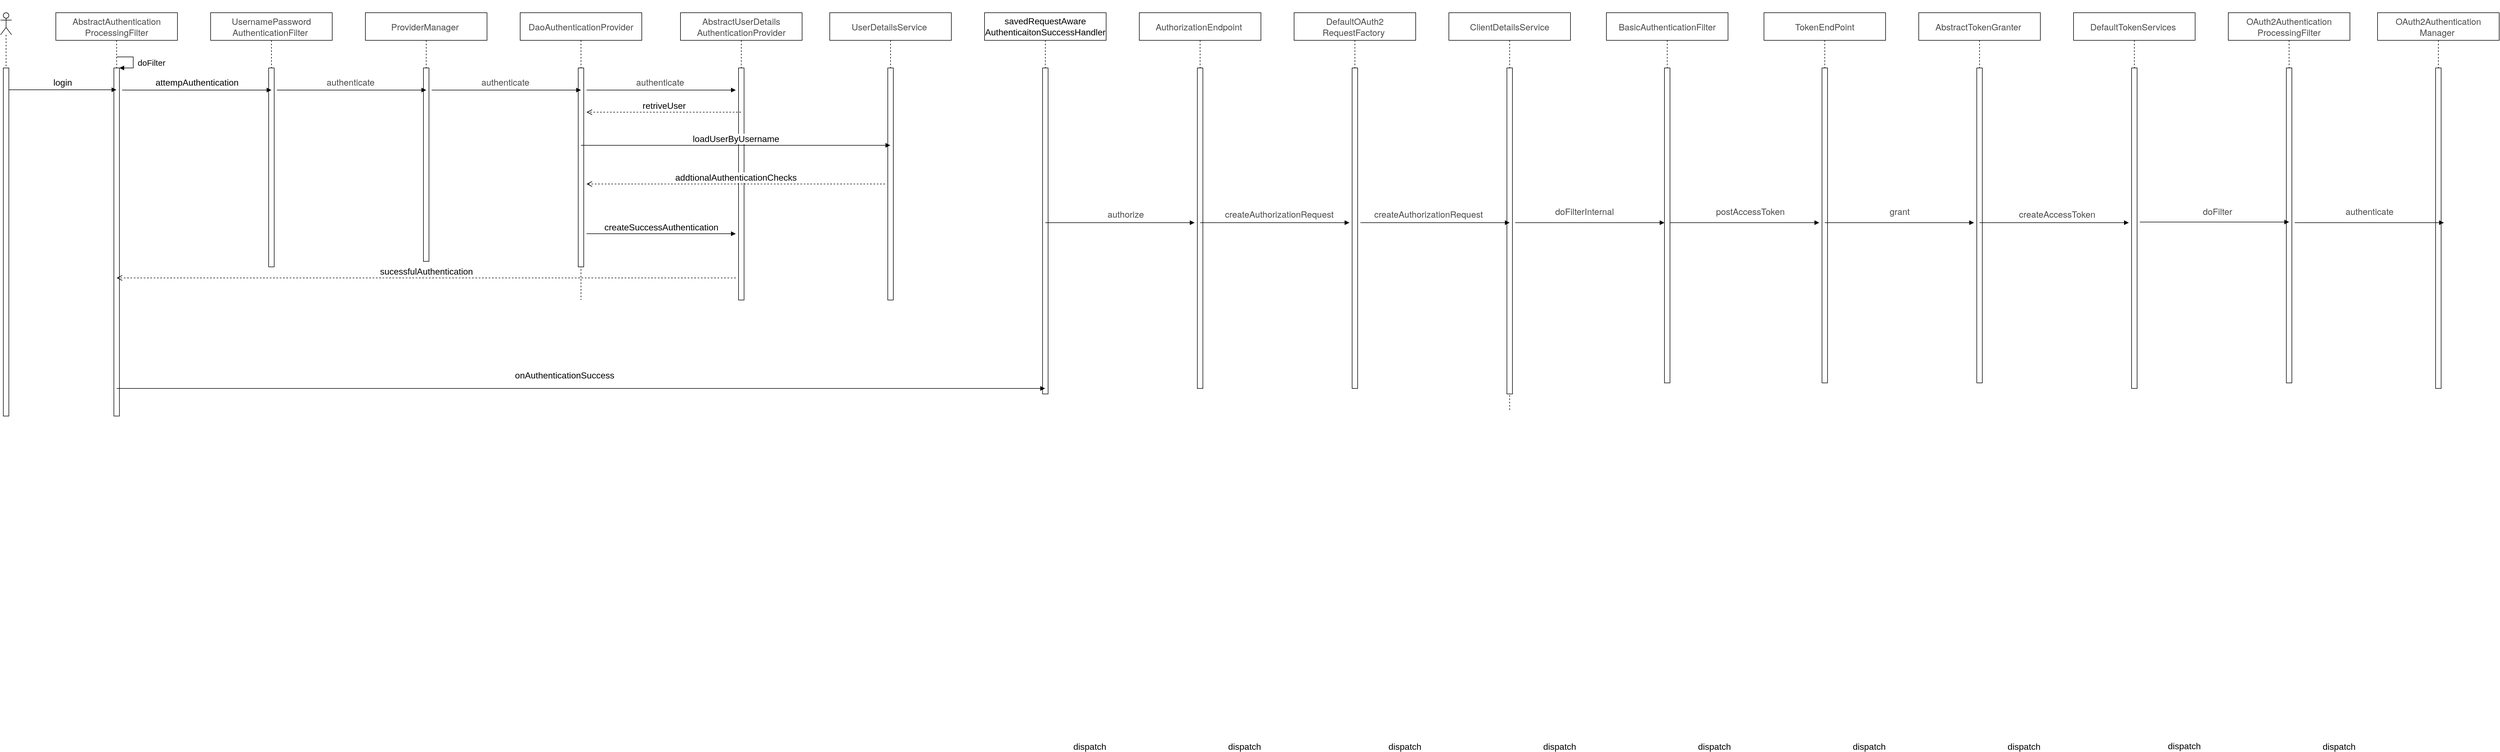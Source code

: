 <mxfile version="15.1.1" type="github">
  <diagram id="kgpKYQtTHZ0yAKxKKP6v" name="Page-1">
    <mxGraphModel dx="1673" dy="896" grid="1" gridSize="10" guides="1" tooltips="1" connect="1" arrows="1" fold="1" page="1" pageScale="1" pageWidth="850" pageHeight="1100" math="0" shadow="0">
      <root>
        <mxCell id="0" />
        <mxCell id="1" parent="0" />
        <mxCell id="kSTq1fEqpQHj7kY_lpa0-28" value="" style="shape=umlLifeline;participant=umlActor;perimeter=lifelinePerimeter;whiteSpace=wrap;html=1;container=1;collapsible=0;recursiveResize=0;verticalAlign=top;spacingTop=36;outlineConnect=0;" vertex="1" parent="1">
          <mxGeometry x="70" y="80" width="20" height="730" as="geometry" />
        </mxCell>
        <mxCell id="kSTq1fEqpQHj7kY_lpa0-29" value="" style="html=1;points=[];perimeter=orthogonalPerimeter;" vertex="1" parent="kSTq1fEqpQHj7kY_lpa0-28">
          <mxGeometry x="5" y="100" width="10" height="630" as="geometry" />
        </mxCell>
        <mxCell id="kSTq1fEqpQHj7kY_lpa0-30" value="&lt;span style=&quot;color: rgb(75 , 75 , 75) ; font-family: &amp;#34;pingfang sc&amp;#34; , &amp;#34;microsoft yahei&amp;#34; , &amp;#34;helvetica neue&amp;#34; , &amp;#34;helvetica&amp;#34; , &amp;#34;arial&amp;#34; , sans-serif ; font-size: 16px ; background-color: rgb(255 , 255 , 255)&quot;&gt;AbstractAuthentication&lt;br&gt;ProcessingFilter&lt;/span&gt;" style="shape=umlLifeline;perimeter=lifelinePerimeter;whiteSpace=wrap;html=1;container=1;collapsible=0;recursiveResize=0;outlineConnect=0;strokeWidth=1;perimeterSpacing=1;size=50;" vertex="1" parent="1">
          <mxGeometry x="170" y="80" width="220" height="730" as="geometry" />
        </mxCell>
        <mxCell id="kSTq1fEqpQHj7kY_lpa0-40" value="" style="html=1;points=[];perimeter=orthogonalPerimeter;strokeWidth=1;" vertex="1" parent="kSTq1fEqpQHj7kY_lpa0-30">
          <mxGeometry x="105" y="100" width="10" height="630" as="geometry" />
        </mxCell>
        <mxCell id="kSTq1fEqpQHj7kY_lpa0-42" value="&lt;font style=&quot;font-size: 16px&quot;&gt;login&lt;/font&gt;" style="html=1;verticalAlign=bottom;endArrow=block;fontSize=18;" edge="1" parent="1" target="kSTq1fEqpQHj7kY_lpa0-30">
          <mxGeometry width="80" relative="1" as="geometry">
            <mxPoint x="85" y="219.5" as="sourcePoint" />
            <mxPoint x="165" y="219.5" as="targetPoint" />
          </mxGeometry>
        </mxCell>
        <mxCell id="kSTq1fEqpQHj7kY_lpa0-43" value="&lt;span style=&quot;color: rgb(75 , 75 , 75) ; font-family: &amp;#34;pingfang sc&amp;#34; , &amp;#34;microsoft yahei&amp;#34; , &amp;#34;helvetica neue&amp;#34; , &amp;#34;helvetica&amp;#34; , &amp;#34;arial&amp;#34; , sans-serif ; font-size: 16px ; background-color: rgb(255 , 255 , 255)&quot;&gt;UsernamePassword&lt;/span&gt;&lt;br style=&quot;color: rgb(75 , 75 , 75) ; font-family: &amp;#34;pingfang sc&amp;#34; , &amp;#34;microsoft yahei&amp;#34; , &amp;#34;helvetica neue&amp;#34; , &amp;#34;helvetica&amp;#34; , &amp;#34;arial&amp;#34; , sans-serif ; font-size: 16px&quot;&gt;&lt;span style=&quot;color: rgb(75 , 75 , 75) ; font-family: &amp;#34;pingfang sc&amp;#34; , &amp;#34;microsoft yahei&amp;#34; , &amp;#34;helvetica neue&amp;#34; , &amp;#34;helvetica&amp;#34; , &amp;#34;arial&amp;#34; , sans-serif ; font-size: 16px ; background-color: rgb(255 , 255 , 255)&quot;&gt;AuthenticationFilter&amp;nbsp;&lt;/span&gt;" style="shape=umlLifeline;perimeter=lifelinePerimeter;whiteSpace=wrap;html=1;container=1;collapsible=0;recursiveResize=0;outlineConnect=0;strokeWidth=1;perimeterSpacing=1;size=50;" vertex="1" parent="1">
          <mxGeometry x="450" y="80" width="220" height="460" as="geometry" />
        </mxCell>
        <mxCell id="kSTq1fEqpQHj7kY_lpa0-44" value="" style="html=1;points=[];perimeter=orthogonalPerimeter;strokeWidth=1;" vertex="1" parent="kSTq1fEqpQHj7kY_lpa0-43">
          <mxGeometry x="105" y="100" width="10" height="360" as="geometry" />
        </mxCell>
        <mxCell id="kSTq1fEqpQHj7kY_lpa0-45" value="&lt;span style=&quot;color: rgb(75 , 75 , 75) ; font-family: &amp;#34;pingfang sc&amp;#34; , &amp;#34;microsoft yahei&amp;#34; , &amp;#34;helvetica neue&amp;#34; , &amp;#34;helvetica&amp;#34; , &amp;#34;arial&amp;#34; , sans-serif ; font-size: 16px ; background-color: rgb(255 , 255 , 255)&quot;&gt;ProviderManager&amp;nbsp;&lt;/span&gt;" style="shape=umlLifeline;perimeter=lifelinePerimeter;whiteSpace=wrap;html=1;container=1;collapsible=0;recursiveResize=0;outlineConnect=0;strokeWidth=1;perimeterSpacing=1;size=50;" vertex="1" parent="1">
          <mxGeometry x="730" y="80" width="220" height="450" as="geometry" />
        </mxCell>
        <mxCell id="kSTq1fEqpQHj7kY_lpa0-46" value="" style="html=1;points=[];perimeter=orthogonalPerimeter;strokeWidth=1;" vertex="1" parent="kSTq1fEqpQHj7kY_lpa0-45">
          <mxGeometry x="105" y="100" width="10" height="350" as="geometry" />
        </mxCell>
        <mxCell id="kSTq1fEqpQHj7kY_lpa0-47" value="&lt;span style=&quot;color: rgb(75 , 75 , 75) ; font-family: &amp;#34;pingfang sc&amp;#34; , &amp;#34;microsoft yahei&amp;#34; , &amp;#34;helvetica neue&amp;#34; , &amp;#34;helvetica&amp;#34; , &amp;#34;arial&amp;#34; , sans-serif ; font-size: 16px ; background-color: rgb(255 , 255 , 255)&quot;&gt;DaoAuthenticationProvider&lt;/span&gt;" style="shape=umlLifeline;perimeter=lifelinePerimeter;whiteSpace=wrap;html=1;container=1;collapsible=0;recursiveResize=0;outlineConnect=0;strokeWidth=1;perimeterSpacing=1;size=50;" vertex="1" parent="1">
          <mxGeometry x="1010" y="80" width="220" height="520" as="geometry" />
        </mxCell>
        <mxCell id="kSTq1fEqpQHj7kY_lpa0-48" value="" style="html=1;points=[];perimeter=orthogonalPerimeter;strokeWidth=1;" vertex="1" parent="kSTq1fEqpQHj7kY_lpa0-47">
          <mxGeometry x="105" y="100" width="10" height="360" as="geometry" />
        </mxCell>
        <mxCell id="kSTq1fEqpQHj7kY_lpa0-49" value="&lt;span style=&quot;color: rgb(75 , 75 , 75) ; font-family: &amp;#34;pingfang sc&amp;#34; , &amp;#34;microsoft yahei&amp;#34; , &amp;#34;helvetica neue&amp;#34; , &amp;#34;helvetica&amp;#34; , &amp;#34;arial&amp;#34; , sans-serif ; font-size: 16px ; background-color: rgb(255 , 255 , 255)&quot;&gt;AbstractUserDetails&lt;/span&gt;&lt;br style=&quot;color: rgb(75 , 75 , 75) ; font-family: &amp;#34;pingfang sc&amp;#34; , &amp;#34;microsoft yahei&amp;#34; , &amp;#34;helvetica neue&amp;#34; , &amp;#34;helvetica&amp;#34; , &amp;#34;arial&amp;#34; , sans-serif ; font-size: 16px&quot;&gt;&lt;span style=&quot;color: rgb(75 , 75 , 75) ; font-family: &amp;#34;pingfang sc&amp;#34; , &amp;#34;microsoft yahei&amp;#34; , &amp;#34;helvetica neue&amp;#34; , &amp;#34;helvetica&amp;#34; , &amp;#34;arial&amp;#34; , sans-serif ; font-size: 16px ; background-color: rgb(255 , 255 , 255)&quot;&gt;AuthenticationProvider&lt;/span&gt;" style="shape=umlLifeline;perimeter=lifelinePerimeter;whiteSpace=wrap;html=1;container=1;collapsible=0;recursiveResize=0;outlineConnect=0;strokeWidth=1;perimeterSpacing=1;size=50;" vertex="1" parent="1">
          <mxGeometry x="1300" y="80" width="220" height="520" as="geometry" />
        </mxCell>
        <mxCell id="kSTq1fEqpQHj7kY_lpa0-50" value="" style="html=1;points=[];perimeter=orthogonalPerimeter;strokeWidth=1;" vertex="1" parent="kSTq1fEqpQHj7kY_lpa0-49">
          <mxGeometry x="105" y="100" width="10" height="420" as="geometry" />
        </mxCell>
        <mxCell id="kSTq1fEqpQHj7kY_lpa0-51" value="&lt;span style=&quot;color: rgb(75 , 75 , 75) ; font-family: &amp;#34;pingfang sc&amp;#34; , &amp;#34;microsoft yahei&amp;#34; , &amp;#34;helvetica neue&amp;#34; , &amp;#34;helvetica&amp;#34; , &amp;#34;arial&amp;#34; , sans-serif ; font-size: 16px ; background-color: rgb(255 , 255 , 255)&quot;&gt;UserDetailsService&amp;nbsp;&lt;/span&gt;" style="shape=umlLifeline;perimeter=lifelinePerimeter;whiteSpace=wrap;html=1;container=1;collapsible=0;recursiveResize=0;outlineConnect=0;strokeWidth=1;perimeterSpacing=1;size=50;" vertex="1" parent="1">
          <mxGeometry x="1570" y="80" width="220" height="520" as="geometry" />
        </mxCell>
        <mxCell id="kSTq1fEqpQHj7kY_lpa0-52" value="" style="html=1;points=[];perimeter=orthogonalPerimeter;strokeWidth=1;" vertex="1" parent="kSTq1fEqpQHj7kY_lpa0-51">
          <mxGeometry x="105" y="100" width="10" height="420" as="geometry" />
        </mxCell>
        <mxCell id="kSTq1fEqpQHj7kY_lpa0-53" value="&lt;font style=&quot;font-size: 16px&quot;&gt;savedRequestAware&lt;br&gt;AuthenticaitonSuccessHandler&lt;br&gt;&lt;/font&gt;" style="shape=umlLifeline;perimeter=lifelinePerimeter;whiteSpace=wrap;html=1;container=1;collapsible=0;recursiveResize=0;outlineConnect=0;strokeWidth=1;perimeterSpacing=1;size=50;" vertex="1" parent="1">
          <mxGeometry x="1850" y="80" width="220" height="690" as="geometry" />
        </mxCell>
        <mxCell id="kSTq1fEqpQHj7kY_lpa0-54" value="" style="html=1;points=[];perimeter=orthogonalPerimeter;strokeWidth=1;" vertex="1" parent="kSTq1fEqpQHj7kY_lpa0-53">
          <mxGeometry x="105" y="100" width="10" height="590" as="geometry" />
        </mxCell>
        <mxCell id="kSTq1fEqpQHj7kY_lpa0-55" value="&lt;span style=&quot;color: rgb(75 , 75 , 75) ; font-family: &amp;#34;pingfang sc&amp;#34; , &amp;#34;microsoft yahei&amp;#34; , &amp;#34;helvetica neue&amp;#34; , &amp;#34;helvetica&amp;#34; , &amp;#34;arial&amp;#34; , sans-serif ; font-size: 16px ; background-color: rgb(255 , 255 , 255)&quot;&gt;AuthorizationEndpoint&amp;nbsp;&lt;/span&gt;" style="shape=umlLifeline;perimeter=lifelinePerimeter;whiteSpace=wrap;html=1;container=1;collapsible=0;recursiveResize=0;outlineConnect=0;strokeWidth=1;perimeterSpacing=1;size=50;" vertex="1" parent="1">
          <mxGeometry x="2130" y="80" width="220" height="680" as="geometry" />
        </mxCell>
        <mxCell id="kSTq1fEqpQHj7kY_lpa0-56" value="" style="html=1;points=[];perimeter=orthogonalPerimeter;strokeWidth=1;" vertex="1" parent="kSTq1fEqpQHj7kY_lpa0-55">
          <mxGeometry x="105" y="100" width="10" height="580" as="geometry" />
        </mxCell>
        <mxCell id="kSTq1fEqpQHj7kY_lpa0-59" value="&lt;span style=&quot;color: rgb(75 , 75 , 75) ; font-family: &amp;#34;pingfang sc&amp;#34; , &amp;#34;microsoft yahei&amp;#34; , &amp;#34;helvetica neue&amp;#34; , &amp;#34;helvetica&amp;#34; , &amp;#34;arial&amp;#34; , sans-serif ; font-size: 16px ; background-color: rgb(255 , 255 , 255)&quot;&gt;DefaultOAuth2&lt;/span&gt;&lt;br style=&quot;color: rgb(75 , 75 , 75) ; font-family: &amp;#34;pingfang sc&amp;#34; , &amp;#34;microsoft yahei&amp;#34; , &amp;#34;helvetica neue&amp;#34; , &amp;#34;helvetica&amp;#34; , &amp;#34;arial&amp;#34; , sans-serif ; font-size: 16px&quot;&gt;&lt;span style=&quot;color: rgb(75 , 75 , 75) ; font-family: &amp;#34;pingfang sc&amp;#34; , &amp;#34;microsoft yahei&amp;#34; , &amp;#34;helvetica neue&amp;#34; , &amp;#34;helvetica&amp;#34; , &amp;#34;arial&amp;#34; , sans-serif ; font-size: 16px ; background-color: rgb(255 , 255 , 255)&quot;&gt;RequestFactory&amp;nbsp;&lt;/span&gt;" style="shape=umlLifeline;perimeter=lifelinePerimeter;whiteSpace=wrap;html=1;container=1;collapsible=0;recursiveResize=0;outlineConnect=0;strokeWidth=1;perimeterSpacing=1;size=50;" vertex="1" parent="1">
          <mxGeometry x="2410" y="80" width="220" height="680" as="geometry" />
        </mxCell>
        <mxCell id="kSTq1fEqpQHj7kY_lpa0-60" value="" style="html=1;points=[];perimeter=orthogonalPerimeter;strokeWidth=1;" vertex="1" parent="kSTq1fEqpQHj7kY_lpa0-59">
          <mxGeometry x="105" y="100" width="10" height="580" as="geometry" />
        </mxCell>
        <mxCell id="kSTq1fEqpQHj7kY_lpa0-61" value="&lt;span style=&quot;color: rgb(75 , 75 , 75) ; font-family: &amp;#34;pingfang sc&amp;#34; , &amp;#34;microsoft yahei&amp;#34; , &amp;#34;helvetica neue&amp;#34; , &amp;#34;helvetica&amp;#34; , &amp;#34;arial&amp;#34; , sans-serif ; font-size: 16px ; background-color: rgb(255 , 255 , 255)&quot;&gt;ClientDetailsService&lt;/span&gt;" style="shape=umlLifeline;perimeter=lifelinePerimeter;whiteSpace=wrap;html=1;container=1;collapsible=0;recursiveResize=0;outlineConnect=0;strokeWidth=1;perimeterSpacing=1;size=50;" vertex="1" parent="1">
          <mxGeometry x="2690" y="80" width="220" height="720" as="geometry" />
        </mxCell>
        <mxCell id="kSTq1fEqpQHj7kY_lpa0-62" value="" style="html=1;points=[];perimeter=orthogonalPerimeter;strokeWidth=1;" vertex="1" parent="kSTq1fEqpQHj7kY_lpa0-61">
          <mxGeometry x="105" y="100" width="10" height="590" as="geometry" />
        </mxCell>
        <mxCell id="kSTq1fEqpQHj7kY_lpa0-65" value="&#xa;&#xa;&lt;span style=&quot;color: rgb(75, 75, 75); font-family: &amp;quot;pingfang sc&amp;quot;, &amp;quot;microsoft yahei&amp;quot;, &amp;quot;helvetica neue&amp;quot;, helvetica, arial, sans-serif; font-size: 16px; font-style: normal; font-weight: 400; letter-spacing: normal; text-align: center; text-indent: 0px; text-transform: none; word-spacing: 0px; background-color: rgb(255, 255, 255); display: inline; float: none;&quot;&gt;BasicAuthenticationFilter&lt;/span&gt;&#xa;&#xa;" style="shape=umlLifeline;perimeter=lifelinePerimeter;whiteSpace=wrap;html=1;container=1;collapsible=0;recursiveResize=0;outlineConnect=0;strokeWidth=1;perimeterSpacing=1;size=50;" vertex="1" parent="1">
          <mxGeometry x="2975" y="80" width="220" height="670" as="geometry" />
        </mxCell>
        <mxCell id="kSTq1fEqpQHj7kY_lpa0-66" value="" style="html=1;points=[];perimeter=orthogonalPerimeter;strokeWidth=1;" vertex="1" parent="kSTq1fEqpQHj7kY_lpa0-65">
          <mxGeometry x="105" y="100" width="10" height="570" as="geometry" />
        </mxCell>
        <mxCell id="kSTq1fEqpQHj7kY_lpa0-67" value="&#xa;&#xa;&lt;span style=&quot;color: rgb(75, 75, 75); font-family: &amp;quot;pingfang sc&amp;quot;, &amp;quot;microsoft yahei&amp;quot;, &amp;quot;helvetica neue&amp;quot;, helvetica, arial, sans-serif; font-size: 16px; font-style: normal; font-weight: 400; letter-spacing: normal; text-align: center; text-indent: 0px; text-transform: none; word-spacing: 0px; background-color: rgb(255, 255, 255); display: inline; float: none;&quot;&gt;TokenEndPoint&lt;/span&gt;&#xa;&#xa;" style="shape=umlLifeline;perimeter=lifelinePerimeter;whiteSpace=wrap;html=1;container=1;collapsible=0;recursiveResize=0;outlineConnect=0;strokeWidth=1;perimeterSpacing=1;size=50;" vertex="1" parent="1">
          <mxGeometry x="3260" y="80" width="220" height="670" as="geometry" />
        </mxCell>
        <mxCell id="kSTq1fEqpQHj7kY_lpa0-68" value="" style="html=1;points=[];perimeter=orthogonalPerimeter;strokeWidth=1;" vertex="1" parent="kSTq1fEqpQHj7kY_lpa0-67">
          <mxGeometry x="105" y="100" width="10" height="570" as="geometry" />
        </mxCell>
        <mxCell id="kSTq1fEqpQHj7kY_lpa0-69" value="&#xa;&#xa;&lt;span style=&quot;color: rgb(75, 75, 75); font-family: &amp;quot;pingfang sc&amp;quot;, &amp;quot;microsoft yahei&amp;quot;, &amp;quot;helvetica neue&amp;quot;, helvetica, arial, sans-serif; font-size: 16px; font-style: normal; font-weight: 400; letter-spacing: normal; text-align: center; text-indent: 0px; text-transform: none; word-spacing: 0px; background-color: rgb(255, 255, 255); display: inline; float: none;&quot;&gt;AbstractTokenGranter&amp;nbsp;&lt;/span&gt;&#xa;&#xa;" style="shape=umlLifeline;perimeter=lifelinePerimeter;whiteSpace=wrap;html=1;container=1;collapsible=0;recursiveResize=0;outlineConnect=0;strokeWidth=1;perimeterSpacing=1;size=50;" vertex="1" parent="1">
          <mxGeometry x="3540" y="80" width="220" height="670" as="geometry" />
        </mxCell>
        <mxCell id="kSTq1fEqpQHj7kY_lpa0-70" value="" style="html=1;points=[];perimeter=orthogonalPerimeter;strokeWidth=1;" vertex="1" parent="kSTq1fEqpQHj7kY_lpa0-69">
          <mxGeometry x="105" y="100" width="10" height="570" as="geometry" />
        </mxCell>
        <mxCell id="kSTq1fEqpQHj7kY_lpa0-72" value="&#xa;&#xa;&lt;span style=&quot;color: rgb(75, 75, 75); font-family: &amp;quot;pingfang sc&amp;quot;, &amp;quot;microsoft yahei&amp;quot;, &amp;quot;helvetica neue&amp;quot;, helvetica, arial, sans-serif; font-size: 16px; font-style: normal; font-weight: 400; letter-spacing: normal; text-align: center; text-indent: 0px; text-transform: none; word-spacing: 0px; background-color: rgb(255, 255, 255); display: inline; float: none;&quot;&gt;DefaultTokenServices&amp;nbsp;&lt;/span&gt;&#xa;&#xa;" style="shape=umlLifeline;perimeter=lifelinePerimeter;whiteSpace=wrap;html=1;container=1;collapsible=0;recursiveResize=0;outlineConnect=0;strokeWidth=1;perimeterSpacing=1;size=50;" vertex="1" parent="1">
          <mxGeometry x="3820" y="80" width="220" height="680" as="geometry" />
        </mxCell>
        <mxCell id="kSTq1fEqpQHj7kY_lpa0-73" value="" style="html=1;points=[];perimeter=orthogonalPerimeter;strokeWidth=1;" vertex="1" parent="kSTq1fEqpQHj7kY_lpa0-72">
          <mxGeometry x="105" y="100" width="10" height="580" as="geometry" />
        </mxCell>
        <mxCell id="kSTq1fEqpQHj7kY_lpa0-74" value="&#xa;&#xa;&lt;span style=&quot;color: rgb(75, 75, 75); font-family: &amp;quot;pingfang sc&amp;quot;, &amp;quot;microsoft yahei&amp;quot;, &amp;quot;helvetica neue&amp;quot;, helvetica, arial, sans-serif; font-size: 16px; font-style: normal; font-weight: 400; letter-spacing: normal; text-align: center; text-indent: 0px; text-transform: none; word-spacing: 0px; background-color: rgb(255, 255, 255); display: inline; float: none;&quot;&gt;OAuth2Authentication&lt;/span&gt;&lt;br style=&quot;color: rgb(75, 75, 75); font-family: &amp;quot;pingfang sc&amp;quot;, &amp;quot;microsoft yahei&amp;quot;, &amp;quot;helvetica neue&amp;quot;, helvetica, arial, sans-serif; font-size: 16px; font-style: normal; font-weight: 400; letter-spacing: normal; text-align: center; text-indent: 0px; text-transform: none; word-spacing: 0px;&quot;&gt;&lt;span style=&quot;color: rgb(75, 75, 75); font-family: &amp;quot;pingfang sc&amp;quot;, &amp;quot;microsoft yahei&amp;quot;, &amp;quot;helvetica neue&amp;quot;, helvetica, arial, sans-serif; font-size: 16px; font-style: normal; font-weight: 400; letter-spacing: normal; text-align: center; text-indent: 0px; text-transform: none; word-spacing: 0px; background-color: rgb(255, 255, 255); display: inline; float: none;&quot;&gt;ProcessingFilter&lt;/span&gt;&#xa;&#xa;" style="shape=umlLifeline;perimeter=lifelinePerimeter;whiteSpace=wrap;html=1;container=1;collapsible=0;recursiveResize=0;outlineConnect=0;strokeWidth=1;perimeterSpacing=1;size=50;" vertex="1" parent="1">
          <mxGeometry x="4100" y="80" width="220" height="670" as="geometry" />
        </mxCell>
        <mxCell id="kSTq1fEqpQHj7kY_lpa0-75" value="" style="html=1;points=[];perimeter=orthogonalPerimeter;strokeWidth=1;" vertex="1" parent="kSTq1fEqpQHj7kY_lpa0-74">
          <mxGeometry x="105" y="100" width="10" height="570" as="geometry" />
        </mxCell>
        <mxCell id="kSTq1fEqpQHj7kY_lpa0-76" value="&lt;span style=&quot;color: rgb(75 , 75 , 75) ; font-family: &amp;#34;pingfang sc&amp;#34; , &amp;#34;microsoft yahei&amp;#34; , &amp;#34;helvetica neue&amp;#34; , &amp;#34;helvetica&amp;#34; , &amp;#34;arial&amp;#34; , sans-serif ; font-size: 16px ; background-color: rgb(255 , 255 , 255)&quot;&gt;OAuth2Authentication&lt;/span&gt;&lt;br style=&quot;color: rgb(75 , 75 , 75) ; font-family: &amp;#34;pingfang sc&amp;#34; , &amp;#34;microsoft yahei&amp;#34; , &amp;#34;helvetica neue&amp;#34; , &amp;#34;helvetica&amp;#34; , &amp;#34;arial&amp;#34; , sans-serif ; font-size: 16px&quot;&gt;&lt;span style=&quot;color: rgb(75 , 75 , 75) ; font-family: &amp;#34;pingfang sc&amp;#34; , &amp;#34;microsoft yahei&amp;#34; , &amp;#34;helvetica neue&amp;#34; , &amp;#34;helvetica&amp;#34; , &amp;#34;arial&amp;#34; , sans-serif ; font-size: 16px ; background-color: rgb(255 , 255 , 255)&quot;&gt;Manager&amp;nbsp;&lt;/span&gt;&lt;font color=&quot;#4b4b4b&quot; face=&quot;pingfang sc, microsoft yahei, helvetica neue, helvetica, arial, sans-serif&quot;&gt;&lt;span style=&quot;font-size: 16px ; background-color: rgb(255 , 255 , 255)&quot;&gt;&lt;br&gt;&lt;/span&gt;&lt;/font&gt;" style="shape=umlLifeline;perimeter=lifelinePerimeter;whiteSpace=wrap;html=1;container=1;collapsible=0;recursiveResize=0;outlineConnect=0;strokeWidth=1;perimeterSpacing=1;size=50;" vertex="1" parent="1">
          <mxGeometry x="4370" y="80" width="220" height="680" as="geometry" />
        </mxCell>
        <mxCell id="kSTq1fEqpQHj7kY_lpa0-77" value="" style="html=1;points=[];perimeter=orthogonalPerimeter;strokeWidth=1;" vertex="1" parent="kSTq1fEqpQHj7kY_lpa0-76">
          <mxGeometry x="105" y="100" width="10" height="580" as="geometry" />
        </mxCell>
        <mxCell id="kSTq1fEqpQHj7kY_lpa0-84" value="&amp;nbsp;doFilter" style="edgeStyle=orthogonalEdgeStyle;html=1;align=left;spacingLeft=2;endArrow=block;rounded=0;entryX=1;entryY=0;fontSize=15;" edge="1" parent="1">
          <mxGeometry x="0.067" relative="1" as="geometry">
            <mxPoint x="280" y="160" as="sourcePoint" />
            <Array as="points">
              <mxPoint x="310" y="160" />
            </Array>
            <mxPoint x="285" y="180" as="targetPoint" />
            <mxPoint as="offset" />
          </mxGeometry>
        </mxCell>
        <mxCell id="kSTq1fEqpQHj7kY_lpa0-93" value="&lt;font style=&quot;font-size: 16px&quot;&gt;attempAuthentication&lt;/font&gt;" style="html=1;verticalAlign=bottom;endArrow=block;fontSize=18;" edge="1" parent="1">
          <mxGeometry width="80" relative="1" as="geometry">
            <mxPoint x="290" y="220" as="sourcePoint" />
            <mxPoint x="560" y="220" as="targetPoint" />
          </mxGeometry>
        </mxCell>
        <mxCell id="kSTq1fEqpQHj7kY_lpa0-99" value="&lt;span style=&quot;color: rgb(75 , 75 , 75) ; font-family: &amp;#34;pingfang sc&amp;#34; , &amp;#34;microsoft yahei&amp;#34; , &amp;#34;helvetica neue&amp;#34; , &amp;#34;helvetica&amp;#34; , &amp;#34;arial&amp;#34; , sans-serif ; font-size: 16px&quot;&gt;authenticate&amp;nbsp;&lt;/span&gt;" style="html=1;verticalAlign=bottom;endArrow=block;fontSize=18;" edge="1" parent="1">
          <mxGeometry width="80" relative="1" as="geometry">
            <mxPoint x="570" y="220" as="sourcePoint" />
            <mxPoint x="840" y="220" as="targetPoint" />
          </mxGeometry>
        </mxCell>
        <mxCell id="kSTq1fEqpQHj7kY_lpa0-106" value="&lt;span style=&quot;color: rgb(75 , 75 , 75) ; font-family: &amp;#34;pingfang sc&amp;#34; , &amp;#34;microsoft yahei&amp;#34; , &amp;#34;helvetica neue&amp;#34; , &amp;#34;helvetica&amp;#34; , &amp;#34;arial&amp;#34; , sans-serif ; font-size: 16px&quot;&gt;authenticate&amp;nbsp;&lt;/span&gt;" style="html=1;verticalAlign=bottom;endArrow=block;fontSize=18;" edge="1" parent="1">
          <mxGeometry width="80" relative="1" as="geometry">
            <mxPoint x="850" y="220" as="sourcePoint" />
            <mxPoint x="1120" y="220" as="targetPoint" />
          </mxGeometry>
        </mxCell>
        <mxCell id="kSTq1fEqpQHj7kY_lpa0-107" value="&lt;span style=&quot;color: rgb(75 , 75 , 75) ; font-family: &amp;#34;pingfang sc&amp;#34; , &amp;#34;microsoft yahei&amp;#34; , &amp;#34;helvetica neue&amp;#34; , &amp;#34;helvetica&amp;#34; , &amp;#34;arial&amp;#34; , sans-serif ; font-size: 16px&quot;&gt;authenticate&amp;nbsp;&lt;/span&gt;" style="html=1;verticalAlign=bottom;endArrow=block;fontSize=18;" edge="1" parent="1">
          <mxGeometry width="80" relative="1" as="geometry">
            <mxPoint x="1130" y="220" as="sourcePoint" />
            <mxPoint x="1400" y="220" as="targetPoint" />
          </mxGeometry>
        </mxCell>
        <mxCell id="kSTq1fEqpQHj7kY_lpa0-110" value="retriveUser" style="html=1;verticalAlign=bottom;endArrow=open;dashed=1;endSize=8;fontSize=16;" edge="1" parent="1" source="kSTq1fEqpQHj7kY_lpa0-49">
          <mxGeometry relative="1" as="geometry">
            <mxPoint x="1220" y="260" as="sourcePoint" />
            <mxPoint x="1130" y="260" as="targetPoint" />
          </mxGeometry>
        </mxCell>
        <mxCell id="kSTq1fEqpQHj7kY_lpa0-112" value="loadUserByUsername" style="html=1;verticalAlign=bottom;endArrow=block;fontSize=16;" edge="1" parent="1" target="kSTq1fEqpQHj7kY_lpa0-51">
          <mxGeometry width="80" relative="1" as="geometry">
            <mxPoint x="1120" y="320" as="sourcePoint" />
            <mxPoint x="1200" y="320" as="targetPoint" />
          </mxGeometry>
        </mxCell>
        <mxCell id="kSTq1fEqpQHj7kY_lpa0-123" value="addtionalAuthenticationChecks" style="html=1;verticalAlign=bottom;endArrow=open;dashed=1;endSize=8;fontSize=16;" edge="1" parent="1">
          <mxGeometry relative="1" as="geometry">
            <mxPoint x="1670" y="390" as="sourcePoint" />
            <mxPoint x="1130" y="390" as="targetPoint" />
          </mxGeometry>
        </mxCell>
        <mxCell id="kSTq1fEqpQHj7kY_lpa0-128" value="createSuccessAuthentication" style="html=1;verticalAlign=bottom;endArrow=block;fontSize=16;" edge="1" parent="1">
          <mxGeometry width="80" relative="1" as="geometry">
            <mxPoint x="1130" y="480" as="sourcePoint" />
            <mxPoint x="1400" y="480" as="targetPoint" />
          </mxGeometry>
        </mxCell>
        <mxCell id="kSTq1fEqpQHj7kY_lpa0-130" value="sucessfulAuthentication" style="html=1;verticalAlign=bottom;endArrow=open;dashed=1;endSize=8;fontSize=16;" edge="1" parent="1" target="kSTq1fEqpQHj7kY_lpa0-30">
          <mxGeometry relative="1" as="geometry">
            <mxPoint x="1400" y="560" as="sourcePoint" />
            <mxPoint x="1320" y="560" as="targetPoint" />
          </mxGeometry>
        </mxCell>
        <mxCell id="kSTq1fEqpQHj7kY_lpa0-153" value="&lt;span style=&quot;font-size: 16px&quot;&gt;onAuthenticationSuccess&lt;/span&gt;" style="html=1;verticalAlign=bottom;endArrow=block;fontSize=18;" edge="1" parent="1" target="kSTq1fEqpQHj7kY_lpa0-53">
          <mxGeometry x="-0.035" y="10" width="80" relative="1" as="geometry">
            <mxPoint x="280" y="760" as="sourcePoint" />
            <mxPoint x="550" y="760" as="targetPoint" />
            <mxPoint x="-1" as="offset" />
          </mxGeometry>
        </mxCell>
        <mxCell id="kSTq1fEqpQHj7kY_lpa0-183" value="dispatch" style="html=1;verticalAlign=bottom;endArrow=block;fontSize=16;" edge="1" parent="1">
          <mxGeometry x="-0.407" y="-960" width="80" relative="1" as="geometry">
            <mxPoint x="1960" y="460" as="sourcePoint" />
            <mxPoint x="2230" y="460" as="targetPoint" />
            <mxPoint as="offset" />
          </mxGeometry>
        </mxCell>
        <mxCell id="kSTq1fEqpQHj7kY_lpa0-188" value="&lt;span style=&quot;color: rgb(75 , 75 , 75) ; font-family: &amp;#34;pingfang sc&amp;#34; , &amp;#34;microsoft yahei&amp;#34; , &amp;#34;helvetica neue&amp;#34; , &amp;#34;helvetica&amp;#34; , &amp;#34;arial&amp;#34; , sans-serif ; background-color: rgb(255 , 255 , 255)&quot;&gt;authorize&lt;/span&gt;" style="text;html=1;align=center;verticalAlign=middle;resizable=0;points=[];autosize=1;strokeColor=none;fillColor=none;fontSize=16;" vertex="1" parent="1">
          <mxGeometry x="2060" y="430" width="90" height="30" as="geometry" />
        </mxCell>
        <mxCell id="kSTq1fEqpQHj7kY_lpa0-189" value="dispatch" style="html=1;verticalAlign=bottom;endArrow=block;fontSize=16;" edge="1" parent="1">
          <mxGeometry x="-0.407" y="-960" width="80" relative="1" as="geometry">
            <mxPoint x="2240" y="460" as="sourcePoint" />
            <mxPoint x="2510" y="460" as="targetPoint" />
            <mxPoint as="offset" />
          </mxGeometry>
        </mxCell>
        <mxCell id="kSTq1fEqpQHj7kY_lpa0-190" value="&lt;span style=&quot;color: rgb(75 , 75 , 75) ; font-family: &amp;#34;pingfang sc&amp;#34; , &amp;#34;microsoft yahei&amp;#34; , &amp;#34;helvetica neue&amp;#34; , &amp;#34;helvetica&amp;#34; , &amp;#34;arial&amp;#34; , sans-serif ; background-color: rgb(255 , 255 , 255)&quot;&gt;createAuthorizationRequest&amp;nbsp;&lt;/span&gt;" style="text;html=1;align=center;verticalAlign=middle;resizable=0;points=[];autosize=1;strokeColor=none;fillColor=none;fontSize=16;" vertex="1" parent="1">
          <mxGeometry x="2270" y="430" width="230" height="30" as="geometry" />
        </mxCell>
        <mxCell id="kSTq1fEqpQHj7kY_lpa0-191" value="&lt;span style=&quot;color: rgb(75 , 75 , 75) ; font-family: &amp;#34;pingfang sc&amp;#34; , &amp;#34;microsoft yahei&amp;#34; , &amp;#34;helvetica neue&amp;#34; , &amp;#34;helvetica&amp;#34; , &amp;#34;arial&amp;#34; , sans-serif ; background-color: rgb(255 , 255 , 255)&quot;&gt;createAuthorizationRequest&amp;nbsp;&lt;/span&gt;" style="text;html=1;align=center;verticalAlign=middle;resizable=0;points=[];autosize=1;strokeColor=none;fillColor=none;fontSize=16;" vertex="1" parent="1">
          <mxGeometry x="2540" y="430" width="230" height="30" as="geometry" />
        </mxCell>
        <mxCell id="kSTq1fEqpQHj7kY_lpa0-193" value="dispatch" style="html=1;verticalAlign=bottom;endArrow=block;fontSize=16;" edge="1" parent="1">
          <mxGeometry x="-0.407" y="-960" width="80" relative="1" as="geometry">
            <mxPoint x="2530" y="460" as="sourcePoint" />
            <mxPoint x="2800" y="460" as="targetPoint" />
            <mxPoint as="offset" />
          </mxGeometry>
        </mxCell>
        <mxCell id="kSTq1fEqpQHj7kY_lpa0-194" value="dispatch" style="html=1;verticalAlign=bottom;endArrow=block;fontSize=16;" edge="1" parent="1">
          <mxGeometry x="-0.407" y="-960" width="80" relative="1" as="geometry">
            <mxPoint x="2810" y="460" as="sourcePoint" />
            <mxPoint x="3080" y="460" as="targetPoint" />
            <mxPoint as="offset" />
          </mxGeometry>
        </mxCell>
        <mxCell id="kSTq1fEqpQHj7kY_lpa0-195" value="&lt;font color=&quot;#4b4b4b&quot; face=&quot;pingfang sc, microsoft yahei, helvetica neue, helvetica, arial, sans-serif&quot;&gt;&lt;span style=&quot;background-color: rgb(255 , 255 , 255)&quot;&gt;doFilterInternal&lt;/span&gt;&lt;/font&gt;" style="text;html=1;align=center;verticalAlign=middle;resizable=0;points=[];autosize=1;strokeColor=none;fillColor=none;fontSize=16;" vertex="1" parent="1">
          <mxGeometry x="2870" y="425" width="130" height="30" as="geometry" />
        </mxCell>
        <mxCell id="kSTq1fEqpQHj7kY_lpa0-197" value="dispatch" style="html=1;verticalAlign=bottom;endArrow=block;fontSize=16;" edge="1" parent="1">
          <mxGeometry x="-0.407" y="-960" width="80" relative="1" as="geometry">
            <mxPoint x="3090" y="460" as="sourcePoint" />
            <mxPoint x="3360" y="460" as="targetPoint" />
            <mxPoint as="offset" />
          </mxGeometry>
        </mxCell>
        <mxCell id="kSTq1fEqpQHj7kY_lpa0-198" value="&lt;font color=&quot;#4b4b4b&quot; face=&quot;pingfang sc, microsoft yahei, helvetica neue, helvetica, arial, sans-serif&quot;&gt;&lt;span style=&quot;background-color: rgb(255 , 255 , 255)&quot;&gt;postAccessToken&lt;/span&gt;&lt;/font&gt;" style="text;html=1;align=center;verticalAlign=middle;resizable=0;points=[];autosize=1;strokeColor=none;fillColor=none;fontSize=16;" vertex="1" parent="1">
          <mxGeometry x="3160" y="425" width="150" height="30" as="geometry" />
        </mxCell>
        <mxCell id="kSTq1fEqpQHj7kY_lpa0-199" value="dispatch" style="html=1;verticalAlign=bottom;endArrow=block;fontSize=16;" edge="1" parent="1">
          <mxGeometry x="-0.407" y="-960" width="80" relative="1" as="geometry">
            <mxPoint x="3370" y="460" as="sourcePoint" />
            <mxPoint x="3640" y="460" as="targetPoint" />
            <mxPoint as="offset" />
          </mxGeometry>
        </mxCell>
        <mxCell id="kSTq1fEqpQHj7kY_lpa0-200" value="&lt;font color=&quot;#4b4b4b&quot; face=&quot;pingfang sc, microsoft yahei, helvetica neue, helvetica, arial, sans-serif&quot;&gt;&lt;span style=&quot;background-color: rgb(255 , 255 , 255)&quot;&gt;grant&lt;/span&gt;&lt;/font&gt;" style="text;html=1;align=center;verticalAlign=middle;resizable=0;points=[];autosize=1;strokeColor=none;fillColor=none;fontSize=16;" vertex="1" parent="1">
          <mxGeometry x="3475" y="425" width="60" height="30" as="geometry" />
        </mxCell>
        <mxCell id="kSTq1fEqpQHj7kY_lpa0-201" value="dispatch" style="html=1;verticalAlign=bottom;endArrow=block;fontSize=16;" edge="1" parent="1">
          <mxGeometry x="-0.407" y="-960" width="80" relative="1" as="geometry">
            <mxPoint x="3650" y="460" as="sourcePoint" />
            <mxPoint x="3920" y="460" as="targetPoint" />
            <mxPoint as="offset" />
          </mxGeometry>
        </mxCell>
        <mxCell id="kSTq1fEqpQHj7kY_lpa0-202" value="&lt;font color=&quot;#4b4b4b&quot; face=&quot;pingfang sc, microsoft yahei, helvetica neue, helvetica, arial, sans-serif&quot;&gt;&lt;span style=&quot;background-color: rgb(255 , 255 , 255)&quot;&gt;createAccessToken&lt;/span&gt;&lt;/font&gt;" style="text;html=1;align=center;verticalAlign=middle;resizable=0;points=[];autosize=1;strokeColor=none;fillColor=none;fontSize=16;" vertex="1" parent="1">
          <mxGeometry x="3710" y="430" width="160" height="30" as="geometry" />
        </mxCell>
        <mxCell id="kSTq1fEqpQHj7kY_lpa0-203" value="&lt;font color=&quot;#4b4b4b&quot; face=&quot;pingfang sc, microsoft yahei, helvetica neue, helvetica, arial, sans-serif&quot;&gt;&lt;span style=&quot;background-color: rgb(255 , 255 , 255)&quot;&gt;doFilter&lt;/span&gt;&lt;/font&gt;" style="text;html=1;align=center;verticalAlign=middle;resizable=0;points=[];autosize=1;strokeColor=none;fillColor=none;fontSize=16;" vertex="1" parent="1">
          <mxGeometry x="4045" y="425" width="70" height="30" as="geometry" />
        </mxCell>
        <mxCell id="kSTq1fEqpQHj7kY_lpa0-204" value="dispatch" style="html=1;verticalAlign=bottom;endArrow=block;fontSize=16;" edge="1" parent="1">
          <mxGeometry x="-0.407" y="-960" width="80" relative="1" as="geometry">
            <mxPoint x="4220" y="460" as="sourcePoint" />
            <mxPoint x="4490" y="460" as="targetPoint" />
            <mxPoint as="offset" />
          </mxGeometry>
        </mxCell>
        <mxCell id="kSTq1fEqpQHj7kY_lpa0-206" value="dispatch" style="html=1;verticalAlign=bottom;endArrow=block;fontSize=16;" edge="1" parent="1">
          <mxGeometry x="-0.407" y="-960" width="80" relative="1" as="geometry">
            <mxPoint x="3940" y="458.82" as="sourcePoint" />
            <mxPoint x="4210" y="458.82" as="targetPoint" />
            <mxPoint as="offset" />
          </mxGeometry>
        </mxCell>
        <mxCell id="kSTq1fEqpQHj7kY_lpa0-207" value="&lt;font color=&quot;#4b4b4b&quot; face=&quot;pingfang sc, microsoft yahei, helvetica neue, helvetica, arial, sans-serif&quot;&gt;&lt;span style=&quot;background-color: rgb(255 , 255 , 255)&quot;&gt;authenticate&lt;/span&gt;&lt;/font&gt;" style="text;html=1;align=center;verticalAlign=middle;resizable=0;points=[];autosize=1;strokeColor=none;fillColor=none;fontSize=16;" vertex="1" parent="1">
          <mxGeometry x="4300" y="425" width="110" height="30" as="geometry" />
        </mxCell>
      </root>
    </mxGraphModel>
  </diagram>
</mxfile>
